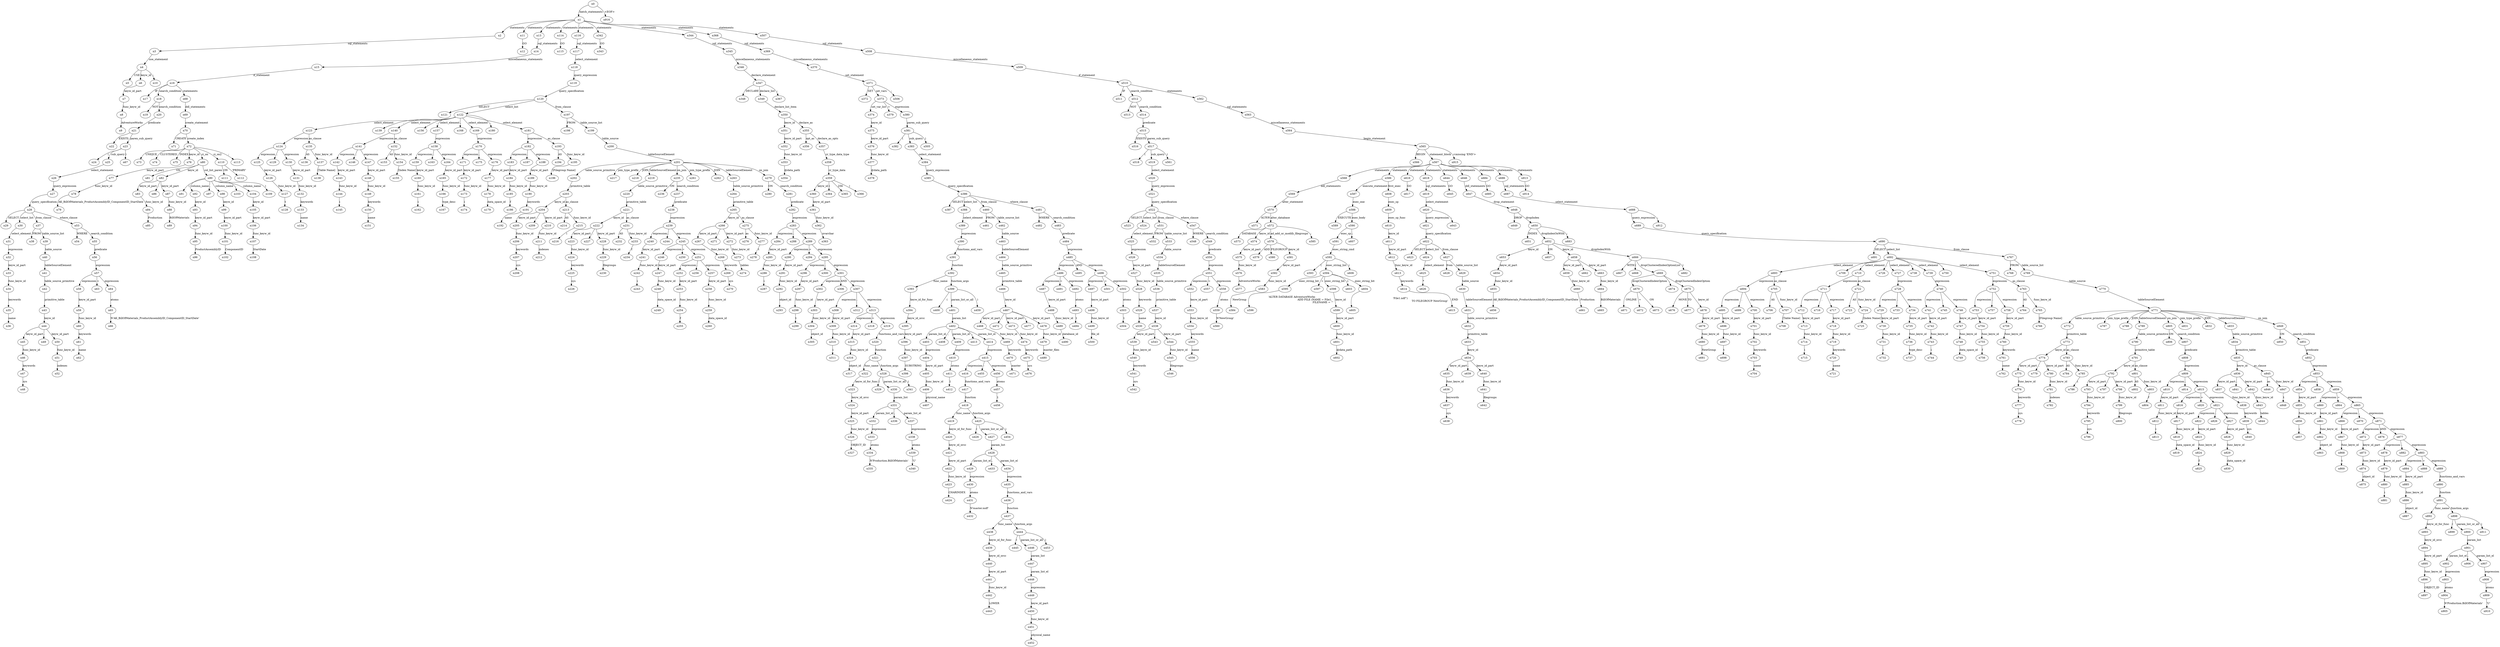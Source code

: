 digraph ParseTree {
  n0 -> n1 [label="batch_statements"];
  n1 -> n2 [label="statements"];
  n2 -> n3 [label="sql_statements"];
  n3 -> n4 [label="use_statement"];
  n4 -> n5 [label="USE"];
  n4 -> n6 [label="keyw_id"];
  n6 -> n7 [label="keyw_id_part"];
  n7 -> n8 [label="func_keyw_id"];
  n8 -> n9 [label="AdventureWorks"];
  n4 -> n10 [label=";"];
  n1 -> n11 [label="statements"];
  n11 -> n12 [label="GO"];
  n1 -> n13 [label="statements"];
  n13 -> n14 [label="sql_statements"];
  n14 -> n15 [label="miscellaneous_statements"];
  n15 -> n16 [label="if_statement"];
  n16 -> n17 [label="IF"];
  n16 -> n18 [label="search_condition"];
  n18 -> n19 [label="NOT"];
  n18 -> n20 [label="search_condition"];
  n20 -> n21 [label="predicate"];
  n21 -> n22 [label="EXISTS"];
  n21 -> n23 [label="paren_sub_query"];
  n23 -> n24 [label="("];
  n23 -> n25 [label="sub_query"];
  n25 -> n26 [label="select_statement"];
  n26 -> n27 [label="query_expression"];
  n27 -> n28 [label="query_specification"];
  n28 -> n29 [label="SELECT"];
  n28 -> n30 [label="select_list"];
  n30 -> n31 [label="select_element"];
  n31 -> n32 [label="expression"];
  n32 -> n33 [label="keyw_id_part"];
  n33 -> n34 [label="func_keyw_id"];
  n34 -> n35 [label="keywords"];
  n35 -> n36 [label="name"];
  n28 -> n37 [label="from_clause"];
  n37 -> n38 [label="FROM"];
  n37 -> n39 [label="table_source_list"];
  n39 -> n40 [label="table_source"];
  n40 -> n41 [label="tableSourceElement"];
  n41 -> n42 [label="table_source_primitive"];
  n42 -> n43 [label="primitive_table"];
  n43 -> n44 [label="keyw_id"];
  n44 -> n45 [label="keyw_id_part"];
  n45 -> n46 [label="func_keyw_id"];
  n46 -> n47 [label="keywords"];
  n47 -> n48 [label="sys"];
  n44 -> n49 [label="."];
  n44 -> n50 [label="keyw_id_part"];
  n50 -> n51 [label="func_keyw_id"];
  n51 -> n52 [label="indexes"];
  n28 -> n53 [label="where_clause"];
  n53 -> n54 [label="WHERE"];
  n53 -> n55 [label="search_condition"];
  n55 -> n56 [label="predicate"];
  n56 -> n57 [label="expression"];
  n57 -> n58 [label="expression"];
  n58 -> n59 [label="keyw_id_part"];
  n59 -> n60 [label="func_keyw_id"];
  n60 -> n61 [label="keywords"];
  n61 -> n62 [label="name"];
  n57 -> n63 [label="="];
  n57 -> n64 [label="expression"];
  n64 -> n65 [label="atoms"];
  n65 -> n66 [label="N'AK_BillOfMaterials_ProductAssemblyID_ComponentID_StartDate'"];
  n23 -> n67 [label=")"];
  n16 -> n68 [label="statements"];
  n68 -> n69 [label="ddl_statements"];
  n69 -> n70 [label="create_statement"];
  n70 -> n71 [label="CREATE"];
  n70 -> n72 [label="create_index"];
  n72 -> n73 [label="UNIQUE"];
  n72 -> n74 [label="CLUSTERED"];
  n72 -> n75 [label="INDEX"];
  n72 -> n76 [label="keyw_id"];
  n76 -> n77 [label="keyw_id_part"];
  n77 -> n78 [label="func_keyw_id"];
  n78 -> n79 [label="AK_BillOfMaterials_ProductAssemblyID_ComponentID_StartDate"];
  n72 -> n80 [label="ci_on"];
  n80 -> n81 [label="ON"];
  n80 -> n82 [label="keyw_id"];
  n82 -> n83 [label="keyw_id_part"];
  n83 -> n84 [label="func_keyw_id"];
  n84 -> n85 [label="Production"];
  n82 -> n86 [label="."];
  n82 -> n87 [label="keyw_id_part"];
  n87 -> n88 [label="func_keyw_id"];
  n88 -> n89 [label="BillOfMaterials"];
  n80 -> n90 [label="col_list_paren"];
  n90 -> n91 [label="("];
  n90 -> n92 [label="column_name"];
  n92 -> n93 [label="keyw_id"];
  n93 -> n94 [label="keyw_id_part"];
  n94 -> n95 [label="func_keyw_id"];
  n95 -> n96 [label="ProductAssemblyID"];
  n90 -> n97 [label=","];
  n90 -> n98 [label="column_name"];
  n98 -> n99 [label="keyw_id"];
  n99 -> n100 [label="keyw_id_part"];
  n100 -> n101 [label="func_keyw_id"];
  n101 -> n102 [label="ComponentID"];
  n90 -> n103 [label=","];
  n90 -> n104 [label="column_name"];
  n104 -> n105 [label="keyw_id"];
  n105 -> n106 [label="keyw_id_part"];
  n106 -> n107 [label="func_keyw_id"];
  n107 -> n108 [label="StartDate"];
  n90 -> n109 [label=")"];
  n72 -> n110 [label="ci_on2"];
  n110 -> n111 [label="ON"];
  n110 -> n112 [label="'PRIMARY'"];
  n72 -> n113 [label=";"];
  n1 -> n114 [label="statements"];
  n114 -> n115 [label="GO"];
  n1 -> n116 [label="statements"];
  n116 -> n117 [label="sql_statements"];
  n117 -> n118 [label="select_statement"];
  n118 -> n119 [label="query_expression"];
  n119 -> n120 [label="query_specification"];
  n120 -> n121 [label="SELECT"];
  n120 -> n122 [label="select_list"];
  n122 -> n123 [label="select_element"];
  n123 -> n124 [label="expression"];
  n124 -> n125 [label="expression"];
  n125 -> n126 [label="keyw_id_part"];
  n126 -> n127 [label="func_keyw_id"];
  n127 -> n128 [label="t"];
  n124 -> n129 [label="."];
  n124 -> n130 [label="expression"];
  n130 -> n131 [label="keyw_id_part"];
  n131 -> n132 [label="func_keyw_id"];
  n132 -> n133 [label="keywords"];
  n133 -> n134 [label="name"];
  n123 -> n135 [label="as_clause"];
  n135 -> n136 [label="AS"];
  n135 -> n137 [label="func_keyw_id"];
  n137 -> n138 [label="[Table Name]"];
  n122 -> n139 [label=","];
  n122 -> n140 [label="select_element"];
  n140 -> n141 [label="expression"];
  n141 -> n142 [label="expression"];
  n142 -> n143 [label="keyw_id_part"];
  n143 -> n144 [label="func_keyw_id"];
  n144 -> n145 [label="i"];
  n141 -> n146 [label="."];
  n141 -> n147 [label="expression"];
  n147 -> n148 [label="keyw_id_part"];
  n148 -> n149 [label="func_keyw_id"];
  n149 -> n150 [label="keywords"];
  n150 -> n151 [label="name"];
  n140 -> n152 [label="as_clause"];
  n152 -> n153 [label="AS"];
  n152 -> n154 [label="func_keyw_id"];
  n154 -> n155 [label="[Index Name]"];
  n122 -> n156 [label=","];
  n122 -> n157 [label="select_element"];
  n157 -> n158 [label="expression"];
  n158 -> n159 [label="expression"];
  n159 -> n160 [label="keyw_id_part"];
  n160 -> n161 [label="func_keyw_id"];
  n161 -> n162 [label="i"];
  n158 -> n163 [label="."];
  n158 -> n164 [label="expression"];
  n164 -> n165 [label="keyw_id_part"];
  n165 -> n166 [label="func_keyw_id"];
  n166 -> n167 [label="type_desc"];
  n122 -> n168 [label=","];
  n122 -> n169 [label="select_element"];
  n169 -> n170 [label="expression"];
  n170 -> n171 [label="expression"];
  n171 -> n172 [label="keyw_id_part"];
  n172 -> n173 [label="func_keyw_id"];
  n173 -> n174 [label="i"];
  n170 -> n175 [label="."];
  n170 -> n176 [label="expression"];
  n176 -> n177 [label="keyw_id_part"];
  n177 -> n178 [label="func_keyw_id"];
  n178 -> n179 [label="data_space_id"];
  n122 -> n180 [label=","];
  n122 -> n181 [label="select_element"];
  n181 -> n182 [label="expression"];
  n182 -> n183 [label="expression"];
  n183 -> n184 [label="keyw_id_part"];
  n184 -> n185 [label="func_keyw_id"];
  n185 -> n186 [label="f"];
  n182 -> n187 [label="."];
  n182 -> n188 [label="expression"];
  n188 -> n189 [label="keyw_id_part"];
  n189 -> n190 [label="func_keyw_id"];
  n190 -> n191 [label="keywords"];
  n191 -> n192 [label="name"];
  n181 -> n193 [label="as_clause"];
  n193 -> n194 [label="AS"];
  n193 -> n195 [label="func_keyw_id"];
  n195 -> n196 [label="[Filegroup Name]"];
  n120 -> n197 [label="from_clause"];
  n197 -> n198 [label="FROM"];
  n197 -> n199 [label="table_source_list"];
  n199 -> n200 [label="table_source"];
  n200 -> n201 [label="tableSourceElement"];
  n201 -> n202 [label="table_source_primitive"];
  n202 -> n203 [label="primitive_table"];
  n203 -> n204 [label="keyw_id"];
  n204 -> n205 [label="keyw_id_part"];
  n205 -> n206 [label="func_keyw_id"];
  n206 -> n207 [label="keywords"];
  n207 -> n208 [label="sys"];
  n204 -> n209 [label="."];
  n204 -> n210 [label="keyw_id_part"];
  n210 -> n211 [label="func_keyw_id"];
  n211 -> n212 [label="indexes"];
  n203 -> n213 [label="as_clause"];
  n213 -> n214 [label="AS"];
  n213 -> n215 [label="func_keyw_id"];
  n215 -> n216 [label="i"];
  n201 -> n217 [label="join_type_prefix"];
  n201 -> n218 [label="JOIN"];
  n201 -> n219 [label="tableSourceElement"];
  n219 -> n220 [label="table_source_primitive"];
  n220 -> n221 [label="primitive_table"];
  n221 -> n222 [label="keyw_id"];
  n222 -> n223 [label="keyw_id_part"];
  n223 -> n224 [label="func_keyw_id"];
  n224 -> n225 [label="keywords"];
  n225 -> n226 [label="sys"];
  n222 -> n227 [label="."];
  n222 -> n228 [label="keyw_id_part"];
  n228 -> n229 [label="func_keyw_id"];
  n229 -> n230 [label="filegroups"];
  n221 -> n231 [label="as_clause"];
  n231 -> n232 [label="AS"];
  n231 -> n233 [label="func_keyw_id"];
  n233 -> n234 [label="f"];
  n201 -> n235 [label="on_join"];
  n235 -> n236 [label="ON"];
  n235 -> n237 [label="search_condition"];
  n237 -> n238 [label="predicate"];
  n238 -> n239 [label="expression"];
  n239 -> n240 [label="expression"];
  n240 -> n241 [label="keyw_id_part"];
  n241 -> n242 [label="func_keyw_id"];
  n242 -> n243 [label="i"];
  n239 -> n244 [label="."];
  n239 -> n245 [label="expression"];
  n245 -> n246 [label="expression"];
  n246 -> n247 [label="keyw_id_part"];
  n247 -> n248 [label="func_keyw_id"];
  n248 -> n249 [label="data_space_id"];
  n245 -> n250 [label="="];
  n245 -> n251 [label="expression"];
  n251 -> n252 [label="expression"];
  n252 -> n253 [label="keyw_id_part"];
  n253 -> n254 [label="func_keyw_id"];
  n254 -> n255 [label="f"];
  n251 -> n256 [label="."];
  n251 -> n257 [label="expression"];
  n257 -> n258 [label="keyw_id_part"];
  n258 -> n259 [label="func_keyw_id"];
  n259 -> n260 [label="data_space_id"];
  n201 -> n261 [label="join_type_prefix"];
  n201 -> n262 [label="JOIN"];
  n201 -> n263 [label="tableSourceElement"];
  n263 -> n264 [label="table_source_primitive"];
  n264 -> n265 [label="primitive_table"];
  n265 -> n266 [label="keyw_id"];
  n266 -> n267 [label="keyw_id_part"];
  n267 -> n268 [label="func_keyw_id"];
  n268 -> n269 [label="keywords"];
  n269 -> n270 [label="sys"];
  n266 -> n271 [label="."];
  n266 -> n272 [label="keyw_id_part"];
  n272 -> n273 [label="func_keyw_id"];
  n273 -> n274 [label="tables"];
  n265 -> n275 [label="as_clause"];
  n275 -> n276 [label="as"];
  n275 -> n277 [label="func_keyw_id"];
  n277 -> n278 [label="t"];
  n201 -> n279 [label="on_join"];
  n279 -> n280 [label="ON"];
  n279 -> n281 [label="search_condition"];
  n281 -> n282 [label="predicate"];
  n282 -> n283 [label="expression"];
  n283 -> n284 [label="expression"];
  n284 -> n285 [label="keyw_id_part"];
  n285 -> n286 [label="func_keyw_id"];
  n286 -> n287 [label="i"];
  n283 -> n288 [label="."];
  n283 -> n289 [label="expression"];
  n289 -> n290 [label="expression"];
  n290 -> n291 [label="keyw_id_part"];
  n291 -> n292 [label="func_keyw_id"];
  n292 -> n293 [label="object_id"];
  n289 -> n294 [label="="];
  n289 -> n295 [label="expression"];
  n295 -> n296 [label="expression"];
  n296 -> n297 [label="keyw_id_part"];
  n297 -> n298 [label="func_keyw_id"];
  n298 -> n299 [label="t"];
  n295 -> n300 [label="."];
  n295 -> n301 [label="expression"];
  n301 -> n302 [label="expression"];
  n302 -> n303 [label="keyw_id_part"];
  n303 -> n304 [label="func_keyw_id"];
  n304 -> n305 [label="object_id"];
  n301 -> n306 [label="AND"];
  n301 -> n307 [label="expression"];
  n307 -> n308 [label="expression"];
  n308 -> n309 [label="keyw_id_part"];
  n309 -> n310 [label="func_keyw_id"];
  n310 -> n311 [label="i"];
  n307 -> n312 [label="."];
  n307 -> n313 [label="expression"];
  n313 -> n314 [label="expression"];
  n314 -> n315 [label="keyw_id_part"];
  n315 -> n316 [label="func_keyw_id"];
  n316 -> n317 [label="object_id"];
  n313 -> n318 [label="="];
  n313 -> n319 [label="expression"];
  n319 -> n320 [label="functions_and_vars"];
  n320 -> n321 [label="function"];
  n321 -> n322 [label="func_name"];
  n322 -> n323 [label="keyw_id_for_func"];
  n323 -> n324 [label="keyw_id_orcc"];
  n324 -> n325 [label="keyw_id_part"];
  n325 -> n326 [label="func_keyw_id"];
  n326 -> n327 [label="OBJECT_ID"];
  n321 -> n328 [label="function_args"];
  n328 -> n329 [label="("];
  n328 -> n330 [label="param_list_or_all"];
  n330 -> n331 [label="param_list"];
  n331 -> n332 [label="param_list_el"];
  n332 -> n333 [label="expression"];
  n333 -> n334 [label="atoms"];
  n334 -> n335 [label="N'Production.BillOfMaterials'"];
  n331 -> n336 [label=","];
  n331 -> n337 [label="param_list_el"];
  n337 -> n338 [label="expression"];
  n338 -> n339 [label="atoms"];
  n339 -> n340 [label="'U'"];
  n328 -> n341 [label=")"];
  n1 -> n342 [label="statements"];
  n342 -> n343 [label="GO"];
  n1 -> n344 [label="statements"];
  n344 -> n345 [label="sql_statements"];
  n345 -> n346 [label="miscellaneous_statements"];
  n346 -> n347 [label="declare_statement"];
  n347 -> n348 [label="DECLARE"];
  n347 -> n349 [label="declare_list"];
  n349 -> n350 [label="declare_list_item"];
  n350 -> n351 [label="keyw_id"];
  n351 -> n352 [label="keyw_id_part"];
  n352 -> n353 [label="func_keyw_id"];
  n353 -> n354 [label="@data_path"];
  n350 -> n355 [label="declare_as"];
  n355 -> n356 [label="opt_as"];
  n355 -> n357 [label="declare_as_opts"];
  n357 -> n358 [label="cr_type_data_type"];
  n358 -> n359 [label="cr_type_data"];
  n359 -> n360 [label="keyw_id"];
  n360 -> n361 [label="keyw_id_part"];
  n361 -> n362 [label="func_keyw_id"];
  n362 -> n363 [label="nvarchar"];
  n359 -> n364 [label="("];
  n359 -> n365 [label="256"];
  n359 -> n366 [label=")"];
  n347 -> n367 [label=";"];
  n1 -> n368 [label="statements"];
  n368 -> n369 [label="sql_statements"];
  n369 -> n370 [label="miscellaneous_statements"];
  n370 -> n371 [label="set_statement"];
  n371 -> n372 [label="SET"];
  n371 -> n373 [label="set_vars"];
  n373 -> n374 [label="set_var_list"];
  n374 -> n375 [label="keyw_id"];
  n375 -> n376 [label="keyw_id_part"];
  n376 -> n377 [label="func_keyw_id"];
  n377 -> n378 [label="@data_path"];
  n373 -> n379 [label="="];
  n373 -> n380 [label="expression"];
  n380 -> n381 [label="paren_sub_query"];
  n381 -> n382 [label="("];
  n381 -> n383 [label="sub_query"];
  n383 -> n384 [label="select_statement"];
  n384 -> n385 [label="query_expression"];
  n385 -> n386 [label="query_specification"];
  n386 -> n387 [label="SELECT"];
  n386 -> n388 [label="select_list"];
  n388 -> n389 [label="select_element"];
  n389 -> n390 [label="expression"];
  n390 -> n391 [label="functions_and_vars"];
  n391 -> n392 [label="function"];
  n392 -> n393 [label="func_name"];
  n393 -> n394 [label="keyw_id_for_func"];
  n394 -> n395 [label="keyw_id_orcc"];
  n395 -> n396 [label="keyw_id_part"];
  n396 -> n397 [label="func_keyw_id"];
  n397 -> n398 [label="SUBSTRING"];
  n392 -> n399 [label="function_args"];
  n399 -> n400 [label="("];
  n399 -> n401 [label="param_list_or_all"];
  n401 -> n402 [label="param_list"];
  n402 -> n403 [label="param_list_el"];
  n403 -> n404 [label="expression"];
  n404 -> n405 [label="keyw_id_part"];
  n405 -> n406 [label="func_keyw_id"];
  n406 -> n407 [label="physical_name"];
  n402 -> n408 [label=","];
  n402 -> n409 [label="param_list_el"];
  n409 -> n410 [label="expression"];
  n410 -> n411 [label="atoms"];
  n411 -> n412 [label="1"];
  n402 -> n413 [label=","];
  n402 -> n414 [label="param_list_el"];
  n414 -> n415 [label="expression"];
  n415 -> n416 [label="expression"];
  n416 -> n417 [label="functions_and_vars"];
  n417 -> n418 [label="function"];
  n418 -> n419 [label="func_name"];
  n419 -> n420 [label="keyw_id_for_func"];
  n420 -> n421 [label="keyw_id_orcc"];
  n421 -> n422 [label="keyw_id_part"];
  n422 -> n423 [label="func_keyw_id"];
  n423 -> n424 [label="CHARINDEX"];
  n418 -> n425 [label="function_args"];
  n425 -> n426 [label="("];
  n425 -> n427 [label="param_list_or_all"];
  n427 -> n428 [label="param_list"];
  n428 -> n429 [label="param_list_el"];
  n429 -> n430 [label="expression"];
  n430 -> n431 [label="atoms"];
  n431 -> n432 [label="N'master.mdf'"];
  n428 -> n433 [label=","];
  n428 -> n434 [label="param_list_el"];
  n434 -> n435 [label="expression"];
  n435 -> n436 [label="functions_and_vars"];
  n436 -> n437 [label="function"];
  n437 -> n438 [label="func_name"];
  n438 -> n439 [label="keyw_id_for_func"];
  n439 -> n440 [label="keyw_id_orcc"];
  n440 -> n441 [label="keyw_id_part"];
  n441 -> n442 [label="func_keyw_id"];
  n442 -> n443 [label="LOWER"];
  n437 -> n444 [label="function_args"];
  n444 -> n445 [label="("];
  n444 -> n446 [label="param_list_or_all"];
  n446 -> n447 [label="param_list"];
  n447 -> n448 [label="param_list_el"];
  n448 -> n449 [label="expression"];
  n449 -> n450 [label="keyw_id_part"];
  n450 -> n451 [label="func_keyw_id"];
  n451 -> n452 [label="physical_name"];
  n444 -> n453 [label=")"];
  n425 -> n454 [label=")"];
  n415 -> n455 [label="-"];
  n415 -> n456 [label="expression"];
  n456 -> n457 [label="atoms"];
  n457 -> n458 [label="1"];
  n399 -> n459 [label=")"];
  n386 -> n460 [label="from_clause"];
  n460 -> n461 [label="FROM"];
  n460 -> n462 [label="table_source_list"];
  n462 -> n463 [label="table_source"];
  n463 -> n464 [label="tableSourceElement"];
  n464 -> n465 [label="table_source_primitive"];
  n465 -> n466 [label="primitive_table"];
  n466 -> n467 [label="keyw_id"];
  n467 -> n468 [label="keyw_id_part"];
  n468 -> n469 [label="func_keyw_id"];
  n469 -> n470 [label="keywords"];
  n470 -> n471 [label="master"];
  n467 -> n472 [label="."];
  n467 -> n473 [label="keyw_id_part"];
  n473 -> n474 [label="func_keyw_id"];
  n474 -> n475 [label="keywords"];
  n475 -> n476 [label="sys"];
  n467 -> n477 [label="."];
  n467 -> n478 [label="keyw_id_part"];
  n478 -> n479 [label="func_keyw_id"];
  n479 -> n480 [label="master_files"];
  n386 -> n481 [label="where_clause"];
  n481 -> n482 [label="WHERE"];
  n481 -> n483 [label="search_condition"];
  n483 -> n484 [label="predicate"];
  n484 -> n485 [label="expression"];
  n485 -> n486 [label="expression"];
  n486 -> n487 [label="expression"];
  n487 -> n488 [label="keyw_id_part"];
  n488 -> n489 [label="func_keyw_id"];
  n489 -> n490 [label="database_id"];
  n486 -> n491 [label="="];
  n486 -> n492 [label="expression"];
  n492 -> n493 [label="atoms"];
  n493 -> n494 [label="1"];
  n485 -> n495 [label="AND"];
  n485 -> n496 [label="expression"];
  n496 -> n497 [label="expression"];
  n497 -> n498 [label="keyw_id_part"];
  n498 -> n499 [label="func_keyw_id"];
  n499 -> n500 [label="file_id"];
  n496 -> n501 [label="="];
  n496 -> n502 [label="expression"];
  n502 -> n503 [label="atoms"];
  n503 -> n504 [label="1"];
  n381 -> n505 [label=")"];
  n371 -> n506 [label=";"];
  n1 -> n507 [label="statements"];
  n507 -> n508 [label="sql_statements"];
  n508 -> n509 [label="miscellaneous_statements"];
  n509 -> n510 [label="if_statement"];
  n510 -> n511 [label="IF"];
  n510 -> n512 [label="search_condition"];
  n512 -> n513 [label="NOT"];
  n512 -> n514 [label="search_condition"];
  n514 -> n515 [label="predicate"];
  n515 -> n516 [label="EXISTS"];
  n515 -> n517 [label="paren_sub_query"];
  n517 -> n518 [label="("];
  n517 -> n519 [label="sub_query"];
  n519 -> n520 [label="select_statement"];
  n520 -> n521 [label="query_expression"];
  n521 -> n522 [label="query_specification"];
  n522 -> n523 [label="SELECT"];
  n522 -> n524 [label="select_list"];
  n524 -> n525 [label="select_element"];
  n525 -> n526 [label="expression"];
  n526 -> n527 [label="keyw_id_part"];
  n527 -> n528 [label="func_keyw_id"];
  n528 -> n529 [label="keywords"];
  n529 -> n530 [label="name"];
  n522 -> n531 [label="from_clause"];
  n531 -> n532 [label="FROM"];
  n531 -> n533 [label="table_source_list"];
  n533 -> n534 [label="table_source"];
  n534 -> n535 [label="tableSourceElement"];
  n535 -> n536 [label="table_source_primitive"];
  n536 -> n537 [label="primitive_table"];
  n537 -> n538 [label="keyw_id"];
  n538 -> n539 [label="keyw_id_part"];
  n539 -> n540 [label="func_keyw_id"];
  n540 -> n541 [label="keywords"];
  n541 -> n542 [label="sys"];
  n538 -> n543 [label="."];
  n538 -> n544 [label="keyw_id_part"];
  n544 -> n545 [label="func_keyw_id"];
  n545 -> n546 [label="filegroups"];
  n522 -> n547 [label="where_clause"];
  n547 -> n548 [label="WHERE"];
  n547 -> n549 [label="search_condition"];
  n549 -> n550 [label="predicate"];
  n550 -> n551 [label="expression"];
  n551 -> n552 [label="expression"];
  n552 -> n553 [label="keyw_id_part"];
  n553 -> n554 [label="func_keyw_id"];
  n554 -> n555 [label="keywords"];
  n555 -> n556 [label="name"];
  n551 -> n557 [label="="];
  n551 -> n558 [label="expression"];
  n558 -> n559 [label="atoms"];
  n559 -> n560 [label="N'NewGroup'"];
  n517 -> n561 [label=")"];
  n510 -> n562 [label="statements"];
  n562 -> n563 [label="sql_statements"];
  n563 -> n564 [label="miscellaneous_statements"];
  n564 -> n565 [label="begin_statement"];
  n565 -> n566 [label="BEGIN"];
  n565 -> n567 [label="statement_block"];
  n567 -> n568 [label="statements"];
  n568 -> n569 [label="ddl_statements"];
  n569 -> n570 [label="alter_statement"];
  n570 -> n571 [label="ALTER"];
  n570 -> n572 [label="alter_database"];
  n572 -> n573 [label="DATABASE"];
  n572 -> n574 [label="keyw_id"];
  n574 -> n575 [label="keyw_id_part"];
  n575 -> n576 [label="func_keyw_id"];
  n576 -> n577 [label="AdventureWorks"];
  n572 -> n578 [label="ad_add_or_modify_filegroups"];
  n578 -> n579 [label="ADD"];
  n578 -> n580 [label="FILEGROUP"];
  n578 -> n581 [label="keyw_id"];
  n581 -> n582 [label="keyw_id_part"];
  n582 -> n583 [label="func_keyw_id"];
  n583 -> n584 [label="NewGroup"];
  n572 -> n585 [label=";"];
  n567 -> n586 [label="statements"];
  n586 -> n587 [label="execute_statement"];
  n587 -> n588 [label="exec_one"];
  n588 -> n589 [label="EXECUTE"];
  n588 -> n590 [label="exec_body"];
  n590 -> n591 [label="exec_sp"];
  n591 -> n592 [label="exec_string_cmd"];
  n592 -> n593 [label="("];
  n592 -> n594 [label="exec_string_list"];
  n594 -> n595 [label="exec_string_bit"];
  n595 -> n596 [label="'ALTER DATABASE AdventureWorks
						        ADD FILE (NAME = File1,
								            FILENAME = '''"];
  n594 -> n597 [label="+"];
  n594 -> n598 [label="exec_string_bit"];
  n598 -> n599 [label="keyw_id"];
  n599 -> n600 [label="keyw_id_part"];
  n600 -> n601 [label="func_keyw_id"];
  n601 -> n602 [label="@data_path"];
  n594 -> n603 [label="+"];
  n594 -> n604 [label="exec_string_bit"];
  n604 -> n605 [label="'File1.ndf'')
								        TO FILEGROUP NewGroup'"];
  n592 -> n606 [label=")"];
  n590 -> n607 [label=";"];
  n586 -> n608 [label="first_exec"];
  n608 -> n609 [label="exec_sp"];
  n609 -> n610 [label="exec_sp_func"];
  n610 -> n611 [label="keyw_id"];
  n611 -> n612 [label="keyw_id_part"];
  n612 -> n613 [label="func_keyw_id"];
  n613 -> n614 [label="keywords"];
  n614 -> n615 [label="END"];
  n567 -> n616 [label="statements"];
  n616 -> n617 [label="GO"];
  n567 -> n618 [label="statements"];
  n618 -> n619 [label="sql_statements"];
  n619 -> n620 [label="select_statement"];
  n620 -> n621 [label="query_expression"];
  n621 -> n622 [label="query_specification"];
  n622 -> n623 [label="SELECT"];
  n622 -> n624 [label="select_list"];
  n624 -> n625 [label="select_element"];
  n625 -> n626 [label="*"];
  n622 -> n627 [label="from_clause"];
  n627 -> n628 [label="from"];
  n627 -> n629 [label="table_source_list"];
  n629 -> n630 [label="table_source"];
  n630 -> n631 [label="tableSourceElement"];
  n631 -> n632 [label="table_source_primitive"];
  n632 -> n633 [label="primitive_table"];
  n633 -> n634 [label="keyw_id"];
  n634 -> n635 [label="keyw_id_part"];
  n635 -> n636 [label="func_keyw_id"];
  n636 -> n637 [label="keywords"];
  n637 -> n638 [label="sys"];
  n634 -> n639 [label="."];
  n634 -> n640 [label="keyw_id_part"];
  n640 -> n641 [label="func_keyw_id"];
  n641 -> n642 [label="filegroups"];
  n620 -> n643 [label=";"];
  n567 -> n644 [label="statements"];
  n644 -> n645 [label="GO"];
  n567 -> n646 [label="statements"];
  n646 -> n647 [label="ddl_statements"];
  n647 -> n648 [label="drop_statement"];
  n648 -> n649 [label="DROP"];
  n648 -> n650 [label="dropIndex"];
  n650 -> n651 [label="INDEX"];
  n650 -> n652 [label="dropIndexOnWith"];
  n652 -> n653 [label="keyw_id"];
  n653 -> n654 [label="keyw_id_part"];
  n654 -> n655 [label="func_keyw_id"];
  n655 -> n656 [label="AK_BillOfMaterials_ProductAssemblyID_ComponentID_StartDate"];
  n652 -> n657 [label="ON"];
  n652 -> n658 [label="keyw_id"];
  n658 -> n659 [label="keyw_id_part"];
  n659 -> n660 [label="func_keyw_id"];
  n660 -> n661 [label="Production"];
  n658 -> n662 [label="."];
  n658 -> n663 [label="keyw_id_part"];
  n663 -> n664 [label="func_keyw_id"];
  n664 -> n665 [label="BillOfMaterials"];
  n652 -> n666 [label="dropIndexWith"];
  n666 -> n667 [label="WITH"];
  n666 -> n668 [label="("];
  n666 -> n669 [label="dropClusteredIndexOptionList"];
  n669 -> n670 [label="dropClusteredIndexOption"];
  n670 -> n671 [label="ONLINE"];
  n670 -> n672 [label="="];
  n670 -> n673 [label="ON"];
  n669 -> n674 [label=","];
  n669 -> n675 [label="dropClusteredIndexOption"];
  n675 -> n676 [label="MOVE"];
  n675 -> n677 [label="TO"];
  n675 -> n678 [label="keyw_id"];
  n678 -> n679 [label="keyw_id_part"];
  n679 -> n680 [label="func_keyw_id"];
  n680 -> n681 [label="NewGroup"];
  n666 -> n682 [label=")"];
  n650 -> n683 [label=";"];
  n567 -> n684 [label="statements"];
  n684 -> n685 [label="GO"];
  n567 -> n686 [label="statements"];
  n686 -> n687 [label="sql_statements"];
  n687 -> n688 [label="select_statement"];
  n688 -> n689 [label="query_expression"];
  n689 -> n690 [label="query_specification"];
  n690 -> n691 [label="SELECT"];
  n690 -> n692 [label="select_list"];
  n692 -> n693 [label="select_element"];
  n693 -> n694 [label="expression"];
  n694 -> n695 [label="expression"];
  n695 -> n696 [label="keyw_id_part"];
  n696 -> n697 [label="func_keyw_id"];
  n697 -> n698 [label="t"];
  n694 -> n699 [label="."];
  n694 -> n700 [label="expression"];
  n700 -> n701 [label="keyw_id_part"];
  n701 -> n702 [label="func_keyw_id"];
  n702 -> n703 [label="keywords"];
  n703 -> n704 [label="name"];
  n693 -> n705 [label="as_clause"];
  n705 -> n706 [label="AS"];
  n705 -> n707 [label="func_keyw_id"];
  n707 -> n708 [label="[Table Name]"];
  n692 -> n709 [label=","];
  n692 -> n710 [label="select_element"];
  n710 -> n711 [label="expression"];
  n711 -> n712 [label="expression"];
  n712 -> n713 [label="keyw_id_part"];
  n713 -> n714 [label="func_keyw_id"];
  n714 -> n715 [label="i"];
  n711 -> n716 [label="."];
  n711 -> n717 [label="expression"];
  n717 -> n718 [label="keyw_id_part"];
  n718 -> n719 [label="func_keyw_id"];
  n719 -> n720 [label="keywords"];
  n720 -> n721 [label="name"];
  n710 -> n722 [label="as_clause"];
  n722 -> n723 [label="AS"];
  n722 -> n724 [label="func_keyw_id"];
  n724 -> n725 [label="[Index Name]"];
  n692 -> n726 [label=","];
  n692 -> n727 [label="select_element"];
  n727 -> n728 [label="expression"];
  n728 -> n729 [label="expression"];
  n729 -> n730 [label="keyw_id_part"];
  n730 -> n731 [label="func_keyw_id"];
  n731 -> n732 [label="i"];
  n728 -> n733 [label="."];
  n728 -> n734 [label="expression"];
  n734 -> n735 [label="keyw_id_part"];
  n735 -> n736 [label="func_keyw_id"];
  n736 -> n737 [label="type_desc"];
  n692 -> n738 [label=","];
  n692 -> n739 [label="select_element"];
  n739 -> n740 [label="expression"];
  n740 -> n741 [label="expression"];
  n741 -> n742 [label="keyw_id_part"];
  n742 -> n743 [label="func_keyw_id"];
  n743 -> n744 [label="i"];
  n740 -> n745 [label="."];
  n740 -> n746 [label="expression"];
  n746 -> n747 [label="keyw_id_part"];
  n747 -> n748 [label="func_keyw_id"];
  n748 -> n749 [label="data_space_id"];
  n692 -> n750 [label=","];
  n692 -> n751 [label="select_element"];
  n751 -> n752 [label="expression"];
  n752 -> n753 [label="expression"];
  n753 -> n754 [label="keyw_id_part"];
  n754 -> n755 [label="func_keyw_id"];
  n755 -> n756 [label="f"];
  n752 -> n757 [label="."];
  n752 -> n758 [label="expression"];
  n758 -> n759 [label="keyw_id_part"];
  n759 -> n760 [label="func_keyw_id"];
  n760 -> n761 [label="keywords"];
  n761 -> n762 [label="name"];
  n751 -> n763 [label="as_clause"];
  n763 -> n764 [label="AS"];
  n763 -> n765 [label="func_keyw_id"];
  n765 -> n766 [label="[Filegroup Name]"];
  n690 -> n767 [label="from_clause"];
  n767 -> n768 [label="FROM"];
  n767 -> n769 [label="table_source_list"];
  n769 -> n770 [label="table_source"];
  n770 -> n771 [label="tableSourceElement"];
  n771 -> n772 [label="table_source_primitive"];
  n772 -> n773 [label="primitive_table"];
  n773 -> n774 [label="keyw_id"];
  n774 -> n775 [label="keyw_id_part"];
  n775 -> n776 [label="func_keyw_id"];
  n776 -> n777 [label="keywords"];
  n777 -> n778 [label="sys"];
  n774 -> n779 [label="."];
  n774 -> n780 [label="keyw_id_part"];
  n780 -> n781 [label="func_keyw_id"];
  n781 -> n782 [label="indexes"];
  n773 -> n783 [label="as_clause"];
  n783 -> n784 [label="AS"];
  n783 -> n785 [label="func_keyw_id"];
  n785 -> n786 [label="i"];
  n771 -> n787 [label="join_type_prefix"];
  n771 -> n788 [label="JOIN"];
  n771 -> n789 [label="tableSourceElement"];
  n789 -> n790 [label="table_source_primitive"];
  n790 -> n791 [label="primitive_table"];
  n791 -> n792 [label="keyw_id"];
  n792 -> n793 [label="keyw_id_part"];
  n793 -> n794 [label="func_keyw_id"];
  n794 -> n795 [label="keywords"];
  n795 -> n796 [label="sys"];
  n792 -> n797 [label="."];
  n792 -> n798 [label="keyw_id_part"];
  n798 -> n799 [label="func_keyw_id"];
  n799 -> n800 [label="filegroups"];
  n791 -> n801 [label="as_clause"];
  n801 -> n802 [label="AS"];
  n801 -> n803 [label="func_keyw_id"];
  n803 -> n804 [label="f"];
  n771 -> n805 [label="on_join"];
  n805 -> n806 [label="ON"];
  n805 -> n807 [label="search_condition"];
  n807 -> n808 [label="predicate"];
  n808 -> n809 [label="expression"];
  n809 -> n810 [label="expression"];
  n810 -> n811 [label="keyw_id_part"];
  n811 -> n812 [label="func_keyw_id"];
  n812 -> n813 [label="i"];
  n809 -> n814 [label="."];
  n809 -> n815 [label="expression"];
  n815 -> n816 [label="expression"];
  n816 -> n817 [label="keyw_id_part"];
  n817 -> n818 [label="func_keyw_id"];
  n818 -> n819 [label="data_space_id"];
  n815 -> n820 [label="="];
  n815 -> n821 [label="expression"];
  n821 -> n822 [label="expression"];
  n822 -> n823 [label="keyw_id_part"];
  n823 -> n824 [label="func_keyw_id"];
  n824 -> n825 [label="f"];
  n821 -> n826 [label="."];
  n821 -> n827 [label="expression"];
  n827 -> n828 [label="keyw_id_part"];
  n828 -> n829 [label="func_keyw_id"];
  n829 -> n830 [label="data_space_id"];
  n771 -> n831 [label="join_type_prefix"];
  n771 -> n832 [label="JOIN"];
  n771 -> n833 [label="tableSourceElement"];
  n833 -> n834 [label="table_source_primitive"];
  n834 -> n835 [label="primitive_table"];
  n835 -> n836 [label="keyw_id"];
  n836 -> n837 [label="keyw_id_part"];
  n837 -> n838 [label="func_keyw_id"];
  n838 -> n839 [label="keywords"];
  n839 -> n840 [label="sys"];
  n836 -> n841 [label="."];
  n836 -> n842 [label="keyw_id_part"];
  n842 -> n843 [label="func_keyw_id"];
  n843 -> n844 [label="tables"];
  n835 -> n845 [label="as_clause"];
  n845 -> n846 [label="as"];
  n845 -> n847 [label="func_keyw_id"];
  n847 -> n848 [label="t"];
  n771 -> n849 [label="on_join"];
  n849 -> n850 [label="ON"];
  n849 -> n851 [label="search_condition"];
  n851 -> n852 [label="predicate"];
  n852 -> n853 [label="expression"];
  n853 -> n854 [label="expression"];
  n854 -> n855 [label="keyw_id_part"];
  n855 -> n856 [label="func_keyw_id"];
  n856 -> n857 [label="i"];
  n853 -> n858 [label="."];
  n853 -> n859 [label="expression"];
  n859 -> n860 [label="expression"];
  n860 -> n861 [label="keyw_id_part"];
  n861 -> n862 [label="func_keyw_id"];
  n862 -> n863 [label="object_id"];
  n859 -> n864 [label="="];
  n859 -> n865 [label="expression"];
  n865 -> n866 [label="expression"];
  n866 -> n867 [label="keyw_id_part"];
  n867 -> n868 [label="func_keyw_id"];
  n868 -> n869 [label="t"];
  n865 -> n870 [label="."];
  n865 -> n871 [label="expression"];
  n871 -> n872 [label="expression"];
  n872 -> n873 [label="keyw_id_part"];
  n873 -> n874 [label="func_keyw_id"];
  n874 -> n875 [label="object_id"];
  n871 -> n876 [label="AND"];
  n871 -> n877 [label="expression"];
  n877 -> n878 [label="expression"];
  n878 -> n879 [label="keyw_id_part"];
  n879 -> n880 [label="func_keyw_id"];
  n880 -> n881 [label="i"];
  n877 -> n882 [label="."];
  n877 -> n883 [label="expression"];
  n883 -> n884 [label="expression"];
  n884 -> n885 [label="keyw_id_part"];
  n885 -> n886 [label="func_keyw_id"];
  n886 -> n887 [label="object_id"];
  n883 -> n888 [label="="];
  n883 -> n889 [label="expression"];
  n889 -> n890 [label="functions_and_vars"];
  n890 -> n891 [label="function"];
  n891 -> n892 [label="func_name"];
  n892 -> n893 [label="keyw_id_for_func"];
  n893 -> n894 [label="keyw_id_orcc"];
  n894 -> n895 [label="keyw_id_part"];
  n895 -> n896 [label="func_keyw_id"];
  n896 -> n897 [label="OBJECT_ID"];
  n891 -> n898 [label="function_args"];
  n898 -> n899 [label="("];
  n898 -> n900 [label="param_list_or_all"];
  n900 -> n901 [label="param_list"];
  n901 -> n902 [label="param_list_el"];
  n902 -> n903 [label="expression"];
  n903 -> n904 [label="atoms"];
  n904 -> n905 [label="N'Production.BillOfMaterials'"];
  n901 -> n906 [label=","];
  n901 -> n907 [label="param_list_el"];
  n907 -> n908 [label="expression"];
  n908 -> n909 [label="atoms"];
  n909 -> n910 [label="'U'"];
  n898 -> n911 [label=")"];
  n688 -> n912 [label=";"];
  n567 -> n913 [label="statements"];
  n913 -> n914 [label="GO"];
  n565 -> n915 [label="<missing 'END'>"];
  n0 -> n916 [label="<EOF>"];
}